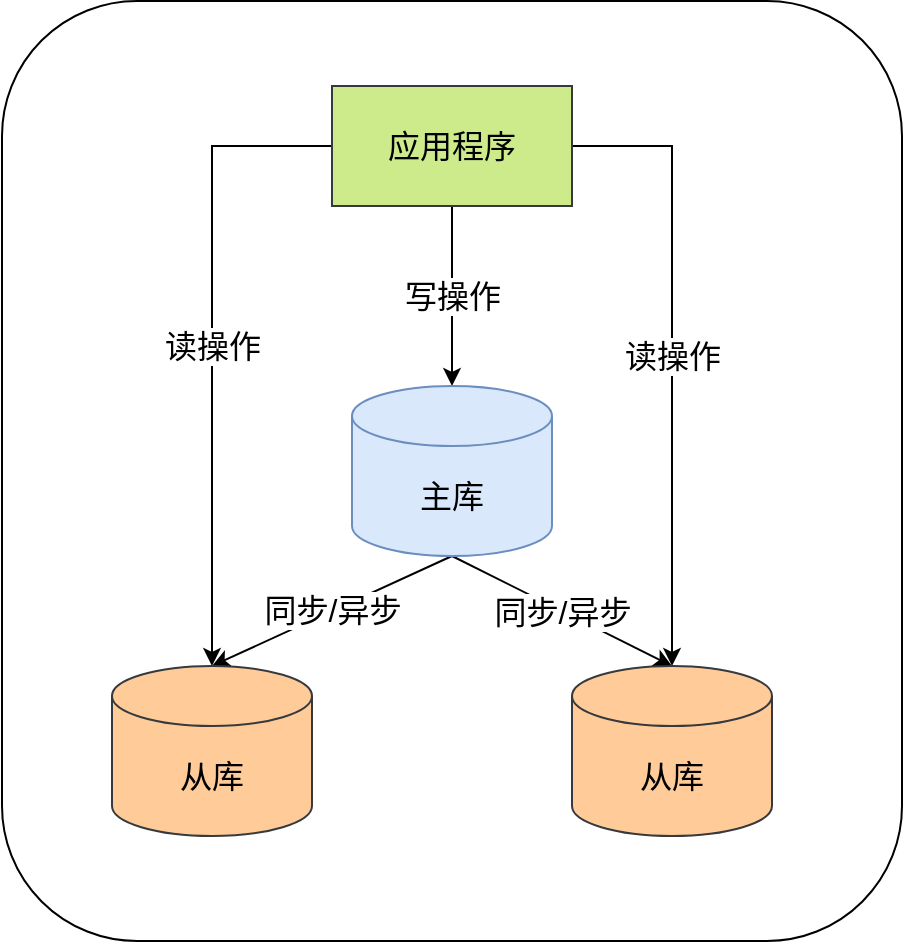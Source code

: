 <mxfile version="20.0.1" type="github">
  <diagram id="EQrerkP-yRgRwFNjOEDj" name="Page-1">
    <mxGraphModel dx="916" dy="772" grid="1" gridSize="10" guides="1" tooltips="1" connect="1" arrows="1" fold="1" page="1" pageScale="1" pageWidth="827" pageHeight="1169" math="0" shadow="0">
      <root>
        <mxCell id="0" />
        <mxCell id="1" parent="0" />
        <mxCell id="YQoHr03NwcJgg7saUyNb-10" value="" style="rounded=1;whiteSpace=wrap;html=1;fontSize=16;" vertex="1" parent="1">
          <mxGeometry x="105" y="317.5" width="450" height="470" as="geometry" />
        </mxCell>
        <mxCell id="YQoHr03NwcJgg7saUyNb-3" value="写操作" style="edgeStyle=orthogonalEdgeStyle;rounded=0;orthogonalLoop=1;jettySize=auto;html=1;entryX=0.5;entryY=0;entryDx=0;entryDy=0;entryPerimeter=0;fontSize=16;" edge="1" parent="1" source="YQoHr03NwcJgg7saUyNb-1" target="YQoHr03NwcJgg7saUyNb-2">
          <mxGeometry relative="1" as="geometry" />
        </mxCell>
        <mxCell id="YQoHr03NwcJgg7saUyNb-8" value="读操作" style="rounded=0;orthogonalLoop=1;jettySize=auto;html=1;entryX=0.5;entryY=0;entryDx=0;entryDy=0;entryPerimeter=0;fontSize=16;exitX=0;exitY=0.5;exitDx=0;exitDy=0;edgeStyle=orthogonalEdgeStyle;" edge="1" parent="1" source="YQoHr03NwcJgg7saUyNb-1" target="YQoHr03NwcJgg7saUyNb-4">
          <mxGeometry relative="1" as="geometry" />
        </mxCell>
        <mxCell id="YQoHr03NwcJgg7saUyNb-9" value="读操作" style="edgeStyle=orthogonalEdgeStyle;rounded=0;orthogonalLoop=1;jettySize=auto;html=1;entryX=0.5;entryY=0;entryDx=0;entryDy=0;entryPerimeter=0;fontSize=16;" edge="1" parent="1" source="YQoHr03NwcJgg7saUyNb-1" target="YQoHr03NwcJgg7saUyNb-5">
          <mxGeometry relative="1" as="geometry">
            <Array as="points">
              <mxPoint x="440" y="390" />
            </Array>
          </mxGeometry>
        </mxCell>
        <mxCell id="YQoHr03NwcJgg7saUyNb-1" value="应用程序" style="rounded=0;whiteSpace=wrap;html=1;fontSize=16;fillColor=#cdeb8b;strokeColor=#36393d;" vertex="1" parent="1">
          <mxGeometry x="270" y="360" width="120" height="60" as="geometry" />
        </mxCell>
        <mxCell id="YQoHr03NwcJgg7saUyNb-6" value="同步/异步" style="rounded=0;orthogonalLoop=1;jettySize=auto;html=1;fontSize=16;exitX=0.5;exitY=1;exitDx=0;exitDy=0;exitPerimeter=0;entryX=0.5;entryY=0;entryDx=0;entryDy=0;entryPerimeter=0;" edge="1" parent="1" source="YQoHr03NwcJgg7saUyNb-2" target="YQoHr03NwcJgg7saUyNb-4">
          <mxGeometry relative="1" as="geometry" />
        </mxCell>
        <mxCell id="YQoHr03NwcJgg7saUyNb-7" value="&lt;meta charset=&quot;utf-8&quot;&gt;&lt;span style=&quot;color: rgb(0, 0, 0); font-family: Helvetica; font-size: 16px; font-style: normal; font-variant-ligatures: normal; font-variant-caps: normal; font-weight: 400; letter-spacing: normal; orphans: 2; text-align: center; text-indent: 0px; text-transform: none; widows: 2; word-spacing: 0px; -webkit-text-stroke-width: 0px; background-color: rgb(255, 255, 255); text-decoration-thickness: initial; text-decoration-style: initial; text-decoration-color: initial; float: none; display: inline !important;&quot;&gt;同步/异步&lt;/span&gt;" style="edgeStyle=none;rounded=0;orthogonalLoop=1;jettySize=auto;html=1;entryX=0.5;entryY=0;entryDx=0;entryDy=0;entryPerimeter=0;fontSize=16;exitX=0.5;exitY=1;exitDx=0;exitDy=0;exitPerimeter=0;" edge="1" parent="1" source="YQoHr03NwcJgg7saUyNb-2" target="YQoHr03NwcJgg7saUyNb-5">
          <mxGeometry relative="1" as="geometry" />
        </mxCell>
        <mxCell id="YQoHr03NwcJgg7saUyNb-2" value="主库" style="shape=cylinder3;whiteSpace=wrap;html=1;boundedLbl=1;backgroundOutline=1;size=15;fontSize=16;fillColor=#dae8fc;strokeColor=#6c8ebf;" vertex="1" parent="1">
          <mxGeometry x="280" y="510" width="100" height="85" as="geometry" />
        </mxCell>
        <mxCell id="YQoHr03NwcJgg7saUyNb-4" value="从库" style="shape=cylinder3;whiteSpace=wrap;html=1;boundedLbl=1;backgroundOutline=1;size=15;fontSize=16;fillColor=#ffcc99;strokeColor=#36393d;" vertex="1" parent="1">
          <mxGeometry x="160" y="650" width="100" height="85" as="geometry" />
        </mxCell>
        <mxCell id="YQoHr03NwcJgg7saUyNb-5" value="从库" style="shape=cylinder3;whiteSpace=wrap;html=1;boundedLbl=1;backgroundOutline=1;size=15;fontSize=16;fillColor=#ffcc99;strokeColor=#36393d;" vertex="1" parent="1">
          <mxGeometry x="390" y="650" width="100" height="85" as="geometry" />
        </mxCell>
      </root>
    </mxGraphModel>
  </diagram>
</mxfile>
